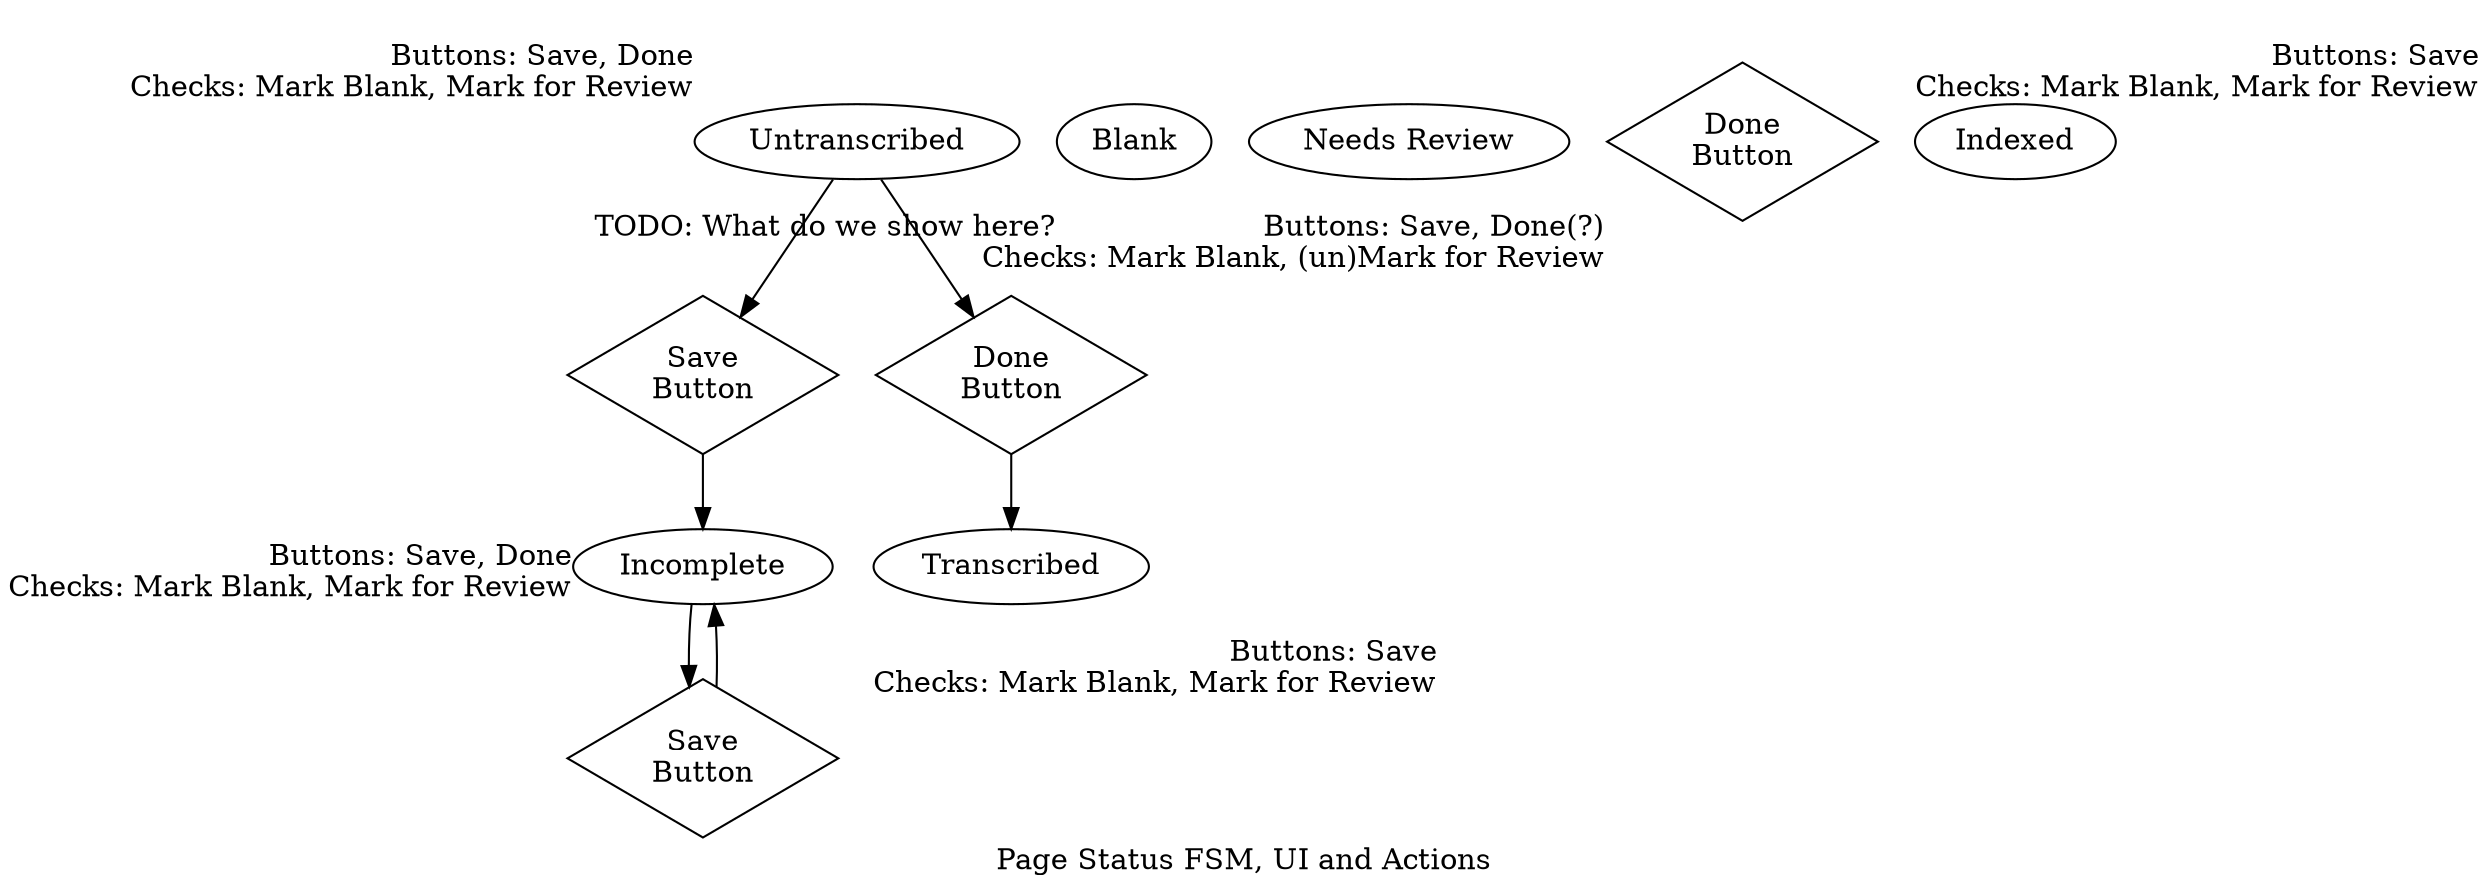 digraph page_status_fsm {
  label="Page Status FSM, UI and Actions";
//  rotate=90;

  subgraph optional_flow {
    label="Review Optional Workflow";

    untranscribed[
      label="Untranscribed",
      xlabel="\rButtons: Save, Done\rChecks: Mark Blank, Mark for Review"
      // TODO shade to look initial?  In progress? Not complete?
    ];


    save_to_untranscribed[
      label="Save\nButton",
      shape=diamond
    ];

    untranscribed -> save_to_untranscribed;

    incomplete[
      label="Incomplete",
      xlabel="\rButtons: Save, Done\rChecks: Mark Blank, Mark for Review"
    ];

    save_to_untranscribed -> incomplete;

    save_to_incomplete[
      label="Save\nButton",
      shape=diamond
    ];

    incomplete -> save_to_incomplete;
    save_to_incomplete -> incomplete;

 
    blank[
      label="Blank",
      // TODO what do we show here already?
      xlabel="\rTODO: What do we show here?"
    ];

    needs_review[
      label="Needs Review",
      xlabel="\rButtons: Save, Done(?)\rChecks: Mark Blank, (un)Mark for Review"
    ]

    done_to_untranscribed[
      label="Done\nButton",
      shape=diamond
    ];

    done_to_incomplete[
      label="Done\nButton",
      shape=diamond
    ];



    transcribed[
      label="Transcribed",
      xlabel="\rButtons: Save\rChecks: Mark Blank, Mark for Review"
    ];


    untranscribed -> done_to_untranscribed;
    done_to_untranscribed -> transcribed;

    indexed[
      label="Indexed",
      xlabel="\rButtons: Save\rChecks: Mark Blank, Mark for Review"
    ];

    // TODO deal with translation

  };
  // TODO subgraphs for each review workflow
}
